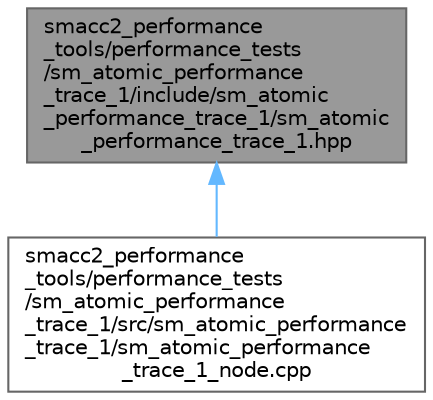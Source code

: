digraph "smacc2_performance_tools/performance_tests/sm_atomic_performance_trace_1/include/sm_atomic_performance_trace_1/sm_atomic_performance_trace_1.hpp"
{
 // LATEX_PDF_SIZE
  bgcolor="transparent";
  edge [fontname=Helvetica,fontsize=10,labelfontname=Helvetica,labelfontsize=10];
  node [fontname=Helvetica,fontsize=10,shape=box,height=0.2,width=0.4];
  Node1 [label="smacc2_performance\l_tools/performance_tests\l/sm_atomic_performance\l_trace_1/include/sm_atomic\l_performance_trace_1/sm_atomic\l_performance_trace_1.hpp",height=0.2,width=0.4,color="gray40", fillcolor="grey60", style="filled", fontcolor="black",tooltip=" "];
  Node1 -> Node2 [dir="back",color="steelblue1",style="solid"];
  Node2 [label="smacc2_performance\l_tools/performance_tests\l/sm_atomic_performance\l_trace_1/src/sm_atomic_performance\l_trace_1/sm_atomic_performance\l_trace_1_node.cpp",height=0.2,width=0.4,color="grey40", fillcolor="white", style="filled",URL="$sm__atomic__performance__trace__1__node_8cpp.html",tooltip=" "];
}
